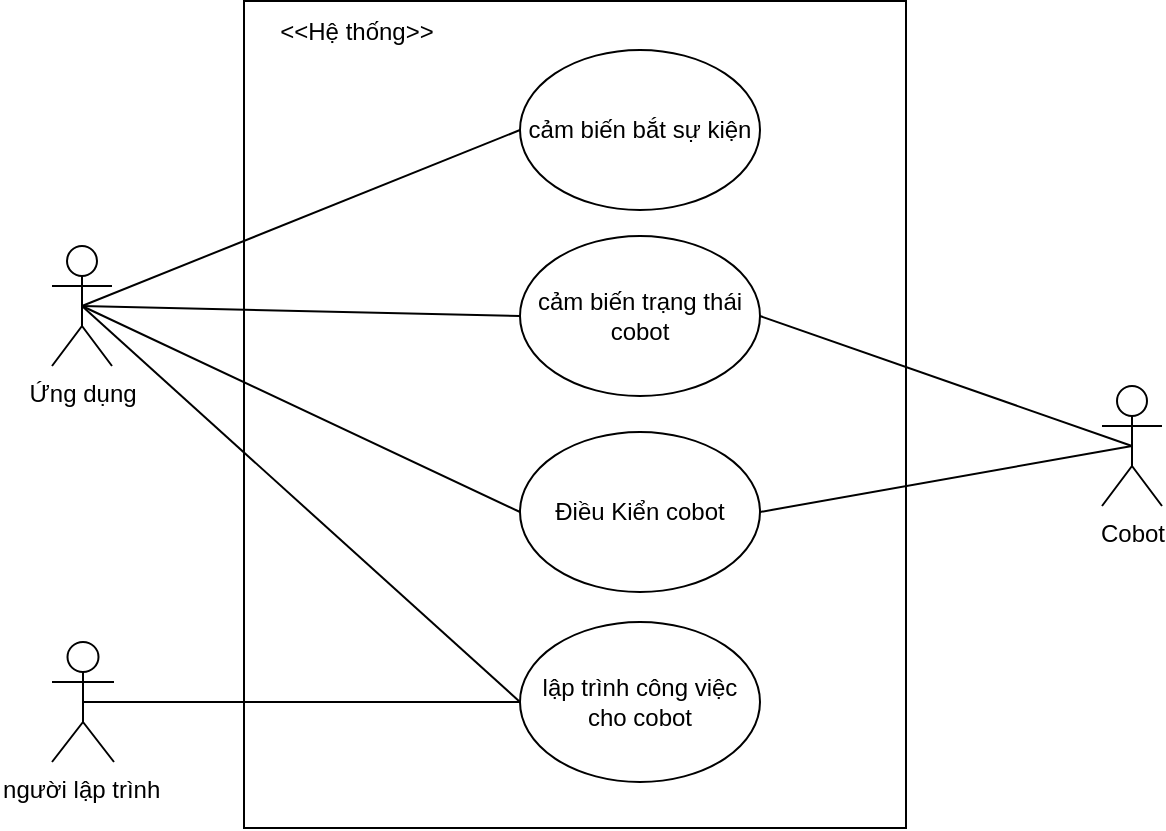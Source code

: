 <mxfile version="24.6.3" type="github" pages="8">
  <diagram name="Page-1" id="2YBvvXClWsGukQMizWep">
    <mxGraphModel dx="1605" dy="755" grid="0" gridSize="10" guides="1" tooltips="1" connect="1" arrows="1" fold="1" page="1" pageScale="1" pageWidth="850" pageHeight="1100" math="0" shadow="0">
      <root>
        <mxCell id="0" />
        <mxCell id="1" parent="0" />
        <mxCell id="hXjybL0jUk6PWmnpM2qI-4" value="người lập trình&amp;nbsp;" style="shape=umlActor;verticalLabelPosition=bottom;verticalAlign=top;html=1;outlineConnect=0;" parent="1" vertex="1">
          <mxGeometry x="69" y="545" width="31" height="60" as="geometry" />
        </mxCell>
        <mxCell id="hXjybL0jUk6PWmnpM2qI-5" value="" style="rounded=0;whiteSpace=wrap;html=1;align=center;" parent="1" vertex="1">
          <mxGeometry x="165" y="224.5" width="331" height="413.5" as="geometry" />
        </mxCell>
        <mxCell id="pYMw6zasPmkHcfH62pKC-2" value="lập trình công việc cho cobot" style="ellipse;whiteSpace=wrap;html=1;" parent="1" vertex="1">
          <mxGeometry x="303" y="535" width="120" height="80" as="geometry" />
        </mxCell>
        <mxCell id="pYMw6zasPmkHcfH62pKC-11" value="" style="endArrow=none;html=1;rounded=0;exitX=0.5;exitY=0.5;exitDx=0;exitDy=0;exitPerimeter=0;entryX=0;entryY=0.5;entryDx=0;entryDy=0;" parent="1" source="hXjybL0jUk6PWmnpM2qI-4" target="pYMw6zasPmkHcfH62pKC-2" edge="1">
          <mxGeometry width="50" height="50" relative="1" as="geometry">
            <mxPoint x="420" y="471" as="sourcePoint" />
            <mxPoint x="470" y="421" as="targetPoint" />
          </mxGeometry>
        </mxCell>
        <mxCell id="27u2sb1nqppd5aEIrnes-1" value="&amp;lt;&amp;lt;Hệ thống&amp;gt;&amp;gt;" style="text;html=1;align=center;verticalAlign=middle;whiteSpace=wrap;rounded=0;" parent="1" vertex="1">
          <mxGeometry x="165" y="224.5" width="113" height="30" as="geometry" />
        </mxCell>
        <mxCell id="bllP9L-dWUPKZRIxIBS0-1" value="Ứng dụng" style="shape=umlActor;verticalLabelPosition=bottom;verticalAlign=top;html=1;outlineConnect=0;" parent="1" vertex="1">
          <mxGeometry x="69" y="347" width="30" height="60" as="geometry" />
        </mxCell>
        <mxCell id="bllP9L-dWUPKZRIxIBS0-2" value="Điều Kiển cobot" style="ellipse;whiteSpace=wrap;html=1;" parent="1" vertex="1">
          <mxGeometry x="303" y="440" width="120" height="80" as="geometry" />
        </mxCell>
        <mxCell id="bllP9L-dWUPKZRIxIBS0-3" value="Cobot" style="shape=umlActor;verticalLabelPosition=bottom;verticalAlign=top;html=1;outlineConnect=0;" parent="1" vertex="1">
          <mxGeometry x="594" y="417" width="30" height="60" as="geometry" />
        </mxCell>
        <mxCell id="bllP9L-dWUPKZRIxIBS0-4" value="cảm biến bắt sự kiện" style="ellipse;whiteSpace=wrap;html=1;" parent="1" vertex="1">
          <mxGeometry x="303" y="249" width="120" height="80" as="geometry" />
        </mxCell>
        <mxCell id="bllP9L-dWUPKZRIxIBS0-5" value="" style="endArrow=none;html=1;rounded=0;exitX=0.5;exitY=0.5;exitDx=0;exitDy=0;exitPerimeter=0;entryX=0;entryY=0.5;entryDx=0;entryDy=0;" parent="1" source="bllP9L-dWUPKZRIxIBS0-1" target="bllP9L-dWUPKZRIxIBS0-4" edge="1">
          <mxGeometry width="50" height="50" relative="1" as="geometry">
            <mxPoint x="399" y="431" as="sourcePoint" />
            <mxPoint x="449" y="381" as="targetPoint" />
          </mxGeometry>
        </mxCell>
        <mxCell id="bllP9L-dWUPKZRIxIBS0-6" value="" style="endArrow=none;html=1;rounded=0;entryX=0;entryY=0.5;entryDx=0;entryDy=0;exitX=0.5;exitY=0.5;exitDx=0;exitDy=0;exitPerimeter=0;" parent="1" source="bllP9L-dWUPKZRIxIBS0-1" target="pYMw6zasPmkHcfH62pKC-2" edge="1">
          <mxGeometry width="50" height="50" relative="1" as="geometry">
            <mxPoint x="399" y="431" as="sourcePoint" />
            <mxPoint x="449" y="381" as="targetPoint" />
          </mxGeometry>
        </mxCell>
        <mxCell id="bllP9L-dWUPKZRIxIBS0-7" value="" style="endArrow=none;html=1;rounded=0;entryX=0.5;entryY=0.5;entryDx=0;entryDy=0;entryPerimeter=0;exitX=1;exitY=0.5;exitDx=0;exitDy=0;" parent="1" source="bllP9L-dWUPKZRIxIBS0-2" target="bllP9L-dWUPKZRIxIBS0-3" edge="1">
          <mxGeometry width="50" height="50" relative="1" as="geometry">
            <mxPoint x="399" y="431" as="sourcePoint" />
            <mxPoint x="449" y="381" as="targetPoint" />
          </mxGeometry>
        </mxCell>
        <mxCell id="bllP9L-dWUPKZRIxIBS0-8" value="" style="endArrow=none;html=1;rounded=0;exitX=0.5;exitY=0.5;exitDx=0;exitDy=0;exitPerimeter=0;entryX=0;entryY=0.5;entryDx=0;entryDy=0;" parent="1" source="bllP9L-dWUPKZRIxIBS0-1" target="bllP9L-dWUPKZRIxIBS0-2" edge="1">
          <mxGeometry width="50" height="50" relative="1" as="geometry">
            <mxPoint x="399" y="431" as="sourcePoint" />
            <mxPoint x="449" y="381" as="targetPoint" />
          </mxGeometry>
        </mxCell>
        <mxCell id="V-bYxqDFa8KamWmoj7Cc-1" value="cảm biến trạng thái cobot" style="ellipse;whiteSpace=wrap;html=1;" vertex="1" parent="1">
          <mxGeometry x="303" y="342" width="120" height="80" as="geometry" />
        </mxCell>
        <mxCell id="V-bYxqDFa8KamWmoj7Cc-2" value="" style="endArrow=none;html=1;rounded=0;exitX=0.5;exitY=0.5;exitDx=0;exitDy=0;exitPerimeter=0;entryX=0;entryY=0.5;entryDx=0;entryDy=0;" edge="1" parent="1" source="bllP9L-dWUPKZRIxIBS0-1" target="V-bYxqDFa8KamWmoj7Cc-1">
          <mxGeometry width="50" height="50" relative="1" as="geometry">
            <mxPoint x="399" y="581" as="sourcePoint" />
            <mxPoint x="449" y="531" as="targetPoint" />
          </mxGeometry>
        </mxCell>
        <mxCell id="V-bYxqDFa8KamWmoj7Cc-3" value="" style="endArrow=none;html=1;rounded=0;entryX=1;entryY=0.5;entryDx=0;entryDy=0;exitX=0.5;exitY=0.5;exitDx=0;exitDy=0;exitPerimeter=0;" edge="1" parent="1" source="bllP9L-dWUPKZRIxIBS0-3" target="V-bYxqDFa8KamWmoj7Cc-1">
          <mxGeometry width="50" height="50" relative="1" as="geometry">
            <mxPoint x="399" y="581" as="sourcePoint" />
            <mxPoint x="449" y="531" as="targetPoint" />
          </mxGeometry>
        </mxCell>
      </root>
    </mxGraphModel>
  </diagram>
  <diagram id="SyeN9x70TTMNf2j8QBxe" name="Trang-2">
    <mxGraphModel grid="0" page="1" gridSize="10" guides="1" tooltips="1" connect="1" arrows="1" fold="1" pageScale="1" pageWidth="827" pageHeight="1169" math="0" shadow="0">
      <root>
        <mxCell id="0" />
        <mxCell id="1" parent="0" />
        <mxCell id="Lsvn1gXwGa5AXuedf-6m-18" style="edgeStyle=orthogonalEdgeStyle;rounded=0;orthogonalLoop=1;jettySize=auto;html=1;exitX=0.5;exitY=0.5;exitDx=0;exitDy=0;exitPerimeter=0;entryX=0;entryY=0.5;entryDx=0;entryDy=0;fontFamily=Helvetica;fontSize=12;fontColor=default;" parent="1" source="Lsvn1gXwGa5AXuedf-6m-1" target="Lsvn1gXwGa5AXuedf-6m-15" edge="1">
          <mxGeometry relative="1" as="geometry" />
        </mxCell>
        <mxCell id="Lsvn1gXwGa5AXuedf-6m-1" value="I/O device 1" style="shape=umlActor;verticalLabelPosition=bottom;verticalAlign=top;html=1;outlineConnect=0;" parent="1" vertex="1">
          <mxGeometry x="200" y="60" width="30" height="60" as="geometry" />
        </mxCell>
        <mxCell id="Lsvn1gXwGa5AXuedf-6m-20" style="edgeStyle=orthogonalEdgeStyle;rounded=0;orthogonalLoop=1;jettySize=auto;html=1;exitX=0.5;exitY=0.5;exitDx=0;exitDy=0;exitPerimeter=0;entryX=1;entryY=0.5;entryDx=0;entryDy=0;fontFamily=Helvetica;fontSize=12;fontColor=default;" parent="1" source="Lsvn1gXwGa5AXuedf-6m-2" target="Lsvn1gXwGa5AXuedf-6m-15" edge="1">
          <mxGeometry relative="1" as="geometry" />
        </mxCell>
        <mxCell id="Lsvn1gXwGa5AXuedf-6m-2" value="I/O device 3" style="shape=umlActor;verticalLabelPosition=bottom;verticalAlign=top;html=1;outlineConnect=0;" parent="1" vertex="1">
          <mxGeometry x="600" y="60" width="30" height="60" as="geometry" />
        </mxCell>
        <mxCell id="Lsvn1gXwGa5AXuedf-6m-19" style="edgeStyle=orthogonalEdgeStyle;rounded=0;orthogonalLoop=1;jettySize=auto;html=1;exitX=0.5;exitY=0.5;exitDx=0;exitDy=0;exitPerimeter=0;entryX=0.5;entryY=0;entryDx=0;entryDy=0;fontFamily=Helvetica;fontSize=12;fontColor=default;" parent="1" source="Lsvn1gXwGa5AXuedf-6m-3" target="Lsvn1gXwGa5AXuedf-6m-15" edge="1">
          <mxGeometry relative="1" as="geometry" />
        </mxCell>
        <mxCell id="Lsvn1gXwGa5AXuedf-6m-3" value="I/O device 2" style="shape=umlActor;verticalLabelPosition=bottom;verticalAlign=top;html=1;outlineConnect=0;" parent="1" vertex="1">
          <mxGeometry x="398.5" y="60" width="30" height="60" as="geometry" />
        </mxCell>
        <mxCell id="Lsvn1gXwGa5AXuedf-6m-25" style="edgeStyle=orthogonalEdgeStyle;rounded=0;orthogonalLoop=1;jettySize=auto;html=1;exitX=0.5;exitY=1;exitDx=0;exitDy=0;entryX=0.5;entryY=0;entryDx=0;entryDy=0;fontFamily=Helvetica;fontSize=12;fontColor=default;" parent="1" source="Lsvn1gXwGa5AXuedf-6m-5" target="Lsvn1gXwGa5AXuedf-6m-17" edge="1">
          <mxGeometry relative="1" as="geometry" />
        </mxCell>
        <mxCell id="Lsvn1gXwGa5AXuedf-6m-5" value="Hệ thống giao tiếp giữa cobot với ngưới người dùng" style="rounded=0;whiteSpace=wrap;html=1;" parent="1" vertex="1">
          <mxGeometry x="354" y="273" width="120" height="60" as="geometry" />
        </mxCell>
        <mxCell id="Lsvn1gXwGa5AXuedf-6m-9" value="cobot A" style="shape=umlActor;verticalLabelPosition=bottom;verticalAlign=top;html=1;outlineConnect=0;strokeColor=default;align=center;fontFamily=Helvetica;fontSize=12;fontColor=default;fillColor=default;" parent="1" vertex="1">
          <mxGeometry x="200" y="463" width="30" height="60" as="geometry" />
        </mxCell>
        <mxCell id="Lsvn1gXwGa5AXuedf-6m-11" value="cobot C" style="shape=umlActor;verticalLabelPosition=bottom;verticalAlign=top;html=1;outlineConnect=0;strokeColor=default;align=center;fontFamily=Helvetica;fontSize=12;fontColor=default;fillColor=default;" parent="1" vertex="1">
          <mxGeometry x="600" y="463" width="30" height="60" as="geometry" />
        </mxCell>
        <mxCell id="Lsvn1gXwGa5AXuedf-6m-12" value="cobot B" style="shape=umlActor;verticalLabelPosition=bottom;verticalAlign=top;html=1;outlineConnect=0;strokeColor=default;align=center;fontFamily=Helvetica;fontSize=12;fontColor=default;fillColor=default;" parent="1" vertex="1">
          <mxGeometry x="399" y="463" width="30" height="60" as="geometry" />
        </mxCell>
        <mxCell id="Lsvn1gXwGa5AXuedf-6m-14" value="user 1" style="shape=umlActor;verticalLabelPosition=bottom;verticalAlign=top;html=1;outlineConnect=0;strokeColor=default;align=center;fontFamily=Helvetica;fontSize=12;fontColor=default;fillColor=default;" parent="1" vertex="1">
          <mxGeometry x="150" y="273" width="30" height="60" as="geometry" />
        </mxCell>
        <mxCell id="Lsvn1gXwGa5AXuedf-6m-24" style="edgeStyle=orthogonalEdgeStyle;rounded=0;orthogonalLoop=1;jettySize=auto;html=1;exitX=0.5;exitY=1;exitDx=0;exitDy=0;entryX=0.5;entryY=0;entryDx=0;entryDy=0;fontFamily=Helvetica;fontSize=12;fontColor=default;" parent="1" source="Lsvn1gXwGa5AXuedf-6m-15" target="Lsvn1gXwGa5AXuedf-6m-5" edge="1">
          <mxGeometry relative="1" as="geometry" />
        </mxCell>
        <mxCell id="Lsvn1gXwGa5AXuedf-6m-15" value="hệ thống thu thập thông tin từ thiết bị ngoại vi" style="rounded=0;whiteSpace=wrap;html=1;strokeColor=default;align=center;verticalAlign=top;fontFamily=Helvetica;fontSize=12;fontColor=default;fillColor=default;" parent="1" vertex="1">
          <mxGeometry x="354" y="180" width="120" height="60" as="geometry" />
        </mxCell>
        <mxCell id="Lsvn1gXwGa5AXuedf-6m-30" style="edgeStyle=orthogonalEdgeStyle;rounded=0;orthogonalLoop=1;jettySize=auto;html=1;exitX=0.5;exitY=0.5;exitDx=0;exitDy=0;entryX=0;entryY=0.5;entryDx=0;entryDy=0;fontFamily=Helvetica;fontSize=12;fontColor=default;exitPerimeter=0;" parent="1" source="Lsvn1gXwGa5AXuedf-6m-14" target="Lsvn1gXwGa5AXuedf-6m-5" edge="1">
          <mxGeometry relative="1" as="geometry">
            <mxPoint x="275" y="303" as="sourcePoint" />
          </mxGeometry>
        </mxCell>
        <mxCell id="Lsvn1gXwGa5AXuedf-6m-26" style="edgeStyle=orthogonalEdgeStyle;rounded=0;orthogonalLoop=1;jettySize=auto;html=1;exitX=0.5;exitY=1;exitDx=0;exitDy=0;fontFamily=Helvetica;fontSize=12;fontColor=default;" parent="1" source="Lsvn1gXwGa5AXuedf-6m-17" target="Lsvn1gXwGa5AXuedf-6m-12" edge="1">
          <mxGeometry relative="1" as="geometry" />
        </mxCell>
        <mxCell id="Lsvn1gXwGa5AXuedf-6m-17" value="hệ thống điều khiển" style="rounded=0;whiteSpace=wrap;html=1;strokeColor=default;align=center;verticalAlign=top;fontFamily=Helvetica;fontSize=12;fontColor=default;fillColor=default;" parent="1" vertex="1">
          <mxGeometry x="354" y="365" width="120" height="30" as="geometry" />
        </mxCell>
        <mxCell id="Lsvn1gXwGa5AXuedf-6m-27" style="edgeStyle=orthogonalEdgeStyle;rounded=0;orthogonalLoop=1;jettySize=auto;html=1;exitX=1;exitY=0.5;exitDx=0;exitDy=0;entryX=0.5;entryY=0;entryDx=0;entryDy=0;entryPerimeter=0;fontFamily=Helvetica;fontSize=12;fontColor=default;" parent="1" source="Lsvn1gXwGa5AXuedf-6m-17" target="Lsvn1gXwGa5AXuedf-6m-11" edge="1">
          <mxGeometry relative="1" as="geometry" />
        </mxCell>
        <mxCell id="Lsvn1gXwGa5AXuedf-6m-28" style="edgeStyle=orthogonalEdgeStyle;rounded=0;orthogonalLoop=1;jettySize=auto;html=1;exitX=0;exitY=0.5;exitDx=0;exitDy=0;entryX=0.5;entryY=0;entryDx=0;entryDy=0;entryPerimeter=0;fontFamily=Helvetica;fontSize=12;fontColor=default;" parent="1" source="Lsvn1gXwGa5AXuedf-6m-17" target="Lsvn1gXwGa5AXuedf-6m-9" edge="1">
          <mxGeometry relative="1" as="geometry" />
        </mxCell>
        <mxCell id="Lsvn1gXwGa5AXuedf-6m-36" style="edgeStyle=orthogonalEdgeStyle;rounded=0;orthogonalLoop=1;jettySize=auto;html=1;exitX=1;exitY=0.5;exitDx=0;exitDy=0;fontFamily=Helvetica;fontSize=12;fontColor=default;entryX=0.5;entryY=0.5;entryDx=0;entryDy=0;entryPerimeter=0;" parent="1" source="Lsvn1gXwGa5AXuedf-6m-5" target="Lsvn1gXwGa5AXuedf-6m-34" edge="1">
          <mxGeometry relative="1" as="geometry">
            <mxPoint x="560" y="250" as="targetPoint" />
          </mxGeometry>
        </mxCell>
        <mxCell id="Lsvn1gXwGa5AXuedf-6m-34" value="super visor" style="shape=umlActor;verticalLabelPosition=bottom;verticalAlign=top;html=1;outlineConnect=0;strokeColor=default;align=center;fontFamily=Helvetica;fontSize=12;fontColor=default;fillColor=default;" parent="1" vertex="1">
          <mxGeometry x="690" y="273" width="30" height="60" as="geometry" />
        </mxCell>
        <mxCell id="KjtaIP1-FldGR7OD5_f2-1" value="lập trình cho cobot để thực hiện công việc" style="text;html=1;align=center;verticalAlign=middle;whiteSpace=wrap;rounded=0;" parent="1" vertex="1">
          <mxGeometry x="200" y="260" width="120" height="40" as="geometry" />
        </mxCell>
        <mxCell id="KjtaIP1-FldGR7OD5_f2-2" value="quan sát quá trình làm việc qua mô phỏng đồ họa máy tính" style="text;html=1;align=center;verticalAlign=middle;whiteSpace=wrap;rounded=0;" parent="1" vertex="1">
          <mxGeometry x="530" y="252.5" width="130" height="47.5" as="geometry" />
        </mxCell>
      </root>
    </mxGraphModel>
  </diagram>
  <diagram id="d6_xuZEXdSFlEhVOOhIp" name="Trang-3">
    <mxGraphModel dx="1092" dy="909" grid="0" gridSize="10" guides="1" tooltips="1" connect="1" arrows="1" fold="1" page="1" pageScale="1" pageWidth="827" pageHeight="1169" math="0" shadow="0">
      <root>
        <mxCell id="0" />
        <mxCell id="1" parent="0" />
        <mxCell id="jM--pEcSTE9YYBWYTcFJ-15" value="" style="dashed=1;rounded=0;whiteSpace=wrap;html=1;strokeColor=default;align=center;verticalAlign=top;fontFamily=Helvetica;fontSize=12;fontColor=default;fillColor=default;" parent="1" vertex="1">
          <mxGeometry x="243" y="92.5" width="337" height="447.5" as="geometry" />
        </mxCell>
        <mxCell id="X5rS_qIl-BVZxbtwSIIR-1" value="Khối&amp;nbsp;&lt;div&gt;phát hiện vật thể&lt;/div&gt;" style="rounded=1;whiteSpace=wrap;html=1;strokeColor=default;align=center;verticalAlign=top;fontFamily=Helvetica;fontSize=12;fontColor=default;fillColor=default;" parent="1" vertex="1">
          <mxGeometry x="21" y="180" width="120" height="60" as="geometry" />
        </mxCell>
        <mxCell id="jM--pEcSTE9YYBWYTcFJ-11" style="edgeStyle=orthogonalEdgeStyle;rounded=0;orthogonalLoop=1;jettySize=auto;html=1;entryX=0;entryY=0.25;entryDx=0;entryDy=0;fontFamily=Helvetica;fontSize=12;fontColor=default;" parent="1" target="jM--pEcSTE9YYBWYTcFJ-1" edge="1">
          <mxGeometry relative="1" as="geometry">
            <mxPoint x="570" y="187.5" as="sourcePoint" />
          </mxGeometry>
        </mxCell>
        <mxCell id="X5rS_qIl-BVZxbtwSIIR-2" value="Khối&lt;div&gt;&amp;nbsp;giao diện người dùng&lt;/div&gt;&lt;div&gt;(chọn vật thể, chọn hành động,...)&lt;/div&gt;" style="rounded=1;whiteSpace=wrap;html=1;strokeColor=default;align=center;verticalAlign=top;fontFamily=Helvetica;fontSize=12;fontColor=default;fillColor=default;" parent="1" vertex="1">
          <mxGeometry x="430" y="430" width="140" height="70" as="geometry" />
        </mxCell>
        <mxCell id="jM--pEcSTE9YYBWYTcFJ-14" style="edgeStyle=orthogonalEdgeStyle;rounded=0;orthogonalLoop=1;jettySize=auto;html=1;exitX=0;exitY=0.75;exitDx=0;exitDy=0;fontFamily=Helvetica;fontSize=12;fontColor=default;" parent="1" source="jM--pEcSTE9YYBWYTcFJ-1" edge="1">
          <mxGeometry relative="1" as="geometry">
            <mxPoint x="570" y="217.5" as="targetPoint" />
          </mxGeometry>
        </mxCell>
        <mxCell id="jM--pEcSTE9YYBWYTcFJ-1" value="Khối&lt;div&gt;framework&lt;/div&gt;" style="rounded=1;whiteSpace=wrap;html=1;strokeColor=default;align=center;verticalAlign=top;fontFamily=Helvetica;fontSize=12;fontColor=default;fillColor=default;" parent="1" vertex="1">
          <mxGeometry x="700" y="172.5" width="120" height="60" as="geometry" />
        </mxCell>
        <mxCell id="jM--pEcSTE9YYBWYTcFJ-4" value="database" style="shape=cylinder3;whiteSpace=wrap;html=1;boundedLbl=1;backgroundOutline=1;size=15;strokeColor=default;align=center;verticalAlign=top;fontFamily=Helvetica;fontSize=12;fontColor=default;fillColor=default;" parent="1" vertex="1">
          <mxGeometry x="280" y="410" width="70" height="90" as="geometry" />
        </mxCell>
        <mxCell id="jM--pEcSTE9YYBWYTcFJ-6" value="" style="endArrow=classic;html=1;rounded=0;fontFamily=Helvetica;fontSize=12;fontColor=default;exitX=1;exitY=0.5;exitDx=0;exitDy=0;entryX=0;entryY=0.5;entryDx=0;entryDy=0;" parent="1" source="X5rS_qIl-BVZxbtwSIIR-1" target="iYylK1XlQKqTyYbcOugN-1" edge="1">
          <mxGeometry width="50" height="50" relative="1" as="geometry">
            <mxPoint x="390" y="260" as="sourcePoint" />
            <mxPoint x="240" y="215" as="targetPoint" />
          </mxGeometry>
        </mxCell>
        <mxCell id="jM--pEcSTE9YYBWYTcFJ-18" value="kiểm tra&amp;nbsp;&lt;div&gt;thông tin vật thể&amp;nbsp;&lt;/div&gt;" style="text;html=1;align=center;verticalAlign=middle;whiteSpace=wrap;rounded=0;fontFamily=Helvetica;fontSize=12;fontColor=default;" parent="1" vertex="1">
          <mxGeometry x="340" y="310" width="46" height="80" as="geometry" />
        </mxCell>
        <mxCell id="jM--pEcSTE9YYBWYTcFJ-19" value="&lt;span style=&quot;text-wrap: nowrap;&quot;&gt;thông tin&lt;/span&gt;&lt;div style=&quot;text-wrap: nowrap;&quot;&gt;&amp;nbsp;của vật thể&lt;/div&gt;" style="text;html=1;align=center;verticalAlign=middle;whiteSpace=wrap;rounded=0;fontFamily=Helvetica;fontSize=12;fontColor=default;" parent="1" vertex="1">
          <mxGeometry x="172" y="180" width="60" height="30" as="geometry" />
        </mxCell>
        <mxCell id="jM--pEcSTE9YYBWYTcFJ-21" value="cập nhật&amp;nbsp;&lt;div&gt;thông tin&amp;nbsp; vật thể&lt;/div&gt;" style="text;html=1;align=center;verticalAlign=middle;whiteSpace=wrap;rounded=0;fontFamily=Helvetica;fontSize=12;fontColor=default;" parent="1" vertex="1">
          <mxGeometry x="250" y="310" width="36" height="80" as="geometry" />
        </mxCell>
        <mxCell id="jM--pEcSTE9YYBWYTcFJ-23" value="gọi api lập trình công việc cho cobot" style="text;html=1;align=center;verticalAlign=middle;whiteSpace=wrap;rounded=0;fontFamily=Helvetica;fontSize=12;fontColor=default;" parent="1" vertex="1">
          <mxGeometry x="583" y="147.5" width="90" height="40" as="geometry" />
        </mxCell>
        <mxCell id="jM--pEcSTE9YYBWYTcFJ-24" value="thực hiện vả trả về trạng thái qua api" style="text;html=1;align=center;verticalAlign=middle;whiteSpace=wrap;rounded=0;fontFamily=Helvetica;fontSize=12;fontColor=default;" parent="1" vertex="1">
          <mxGeometry x="578" y="222.5" width="100" height="50" as="geometry" />
        </mxCell>
        <mxCell id="iYylK1XlQKqTyYbcOugN-1" value="&lt;font style=&quot;font-size: 24px;&quot;&gt;Web server&lt;/font&gt;" style="rounded=1;whiteSpace=wrap;html=1;" parent="1" vertex="1">
          <mxGeometry x="276" y="130" width="294" height="160" as="geometry" />
        </mxCell>
        <mxCell id="iYylK1XlQKqTyYbcOugN-3" style="edgeStyle=orthogonalEdgeStyle;rounded=0;orthogonalLoop=1;jettySize=auto;html=1;exitX=0.75;exitY=0;exitDx=0;exitDy=0;entryX=0.881;entryY=1.007;entryDx=0;entryDy=0;entryPerimeter=0;" parent="1" source="X5rS_qIl-BVZxbtwSIIR-2" target="iYylK1XlQKqTyYbcOugN-1" edge="1">
          <mxGeometry relative="1" as="geometry" />
        </mxCell>
        <mxCell id="iYylK1XlQKqTyYbcOugN-4" style="edgeStyle=orthogonalEdgeStyle;rounded=0;orthogonalLoop=1;jettySize=auto;html=1;exitX=0.75;exitY=1;exitDx=0;exitDy=0;entryX=0.469;entryY=0.007;entryDx=0;entryDy=0;entryPerimeter=0;" parent="1" edge="1">
          <mxGeometry relative="1" as="geometry">
            <mxPoint x="460.84" y="290" as="sourcePoint" />
            <mxPoint x="460.0" y="430.49" as="targetPoint" />
          </mxGeometry>
        </mxCell>
        <mxCell id="iYylK1XlQKqTyYbcOugN-5" style="edgeStyle=orthogonalEdgeStyle;rounded=0;orthogonalLoop=1;jettySize=auto;html=1;exitX=0.145;exitY=0;exitDx=0;exitDy=4.35;exitPerimeter=0;entryX=0.048;entryY=0.999;entryDx=0;entryDy=0;entryPerimeter=0;" parent="1" source="jM--pEcSTE9YYBWYTcFJ-4" target="iYylK1XlQKqTyYbcOugN-1" edge="1">
          <mxGeometry relative="1" as="geometry" />
        </mxCell>
        <mxCell id="iYylK1XlQKqTyYbcOugN-7" value="lập trình công việc cho cobot" style="text;html=1;align=center;verticalAlign=middle;whiteSpace=wrap;rounded=0;" parent="1" vertex="1">
          <mxGeometry x="533" y="320.63" width="37" height="99.37" as="geometry" />
        </mxCell>
        <mxCell id="iYylK1XlQKqTyYbcOugN-9" value="" style="endArrow=classic;startArrow=classic;html=1;rounded=0;exitX=0.855;exitY=0;exitDx=0;exitDy=4.35;exitPerimeter=0;entryX=0.219;entryY=0.99;entryDx=0;entryDy=0;entryPerimeter=0;" parent="1" source="jM--pEcSTE9YYBWYTcFJ-4" target="iYylK1XlQKqTyYbcOugN-1" edge="1">
          <mxGeometry width="50" height="50" relative="1" as="geometry">
            <mxPoint x="390" y="310" as="sourcePoint" />
            <mxPoint x="440" y="260" as="targetPoint" />
          </mxGeometry>
        </mxCell>
        <mxCell id="iYylK1XlQKqTyYbcOugN-10" value="mô phỏng công việc" style="text;html=1;align=center;verticalAlign=middle;whiteSpace=wrap;rounded=0;" parent="1" vertex="1">
          <mxGeometry x="420" y="310" width="40" height="90" as="geometry" />
        </mxCell>
      </root>
    </mxGraphModel>
  </diagram>
  <diagram id="3jxI09Q2i96Octegjwy9" name="Trang-4">
    <mxGraphModel grid="1" page="1" gridSize="10" guides="1" tooltips="1" connect="1" arrows="1" fold="1" pageScale="1" pageWidth="827" pageHeight="1169" math="0" shadow="0">
      <root>
        <mxCell id="0" />
        <mxCell id="1" parent="0" />
        <mxCell id="CYQ4D0i1CC1c5s6kKIph-1" value="back end server" style="shape=umlLifeline;perimeter=lifelinePerimeter;whiteSpace=wrap;html=1;container=1;dropTarget=0;collapsible=0;recursiveResize=0;outlineConnect=0;portConstraint=eastwest;newEdgeStyle={&quot;curved&quot;:0,&quot;rounded&quot;:0};" vertex="1" parent="1">
          <mxGeometry x="460" y="50" width="100" height="547" as="geometry" />
        </mxCell>
        <mxCell id="CYQ4D0i1CC1c5s6kKIph-2" value="" style="html=1;points=[[0,0,0,0,5],[0,1,0,0,-5],[1,0,0,0,5],[1,1,0,0,-5]];perimeter=orthogonalPerimeter;outlineConnect=0;targetShapes=umlLifeline;portConstraint=eastwest;newEdgeStyle={&quot;curved&quot;:0,&quot;rounded&quot;:0};" vertex="1" parent="CYQ4D0i1CC1c5s6kKIph-1">
          <mxGeometry x="45" y="106" width="10" height="431" as="geometry" />
        </mxCell>
        <mxCell id="CYQ4D0i1CC1c5s6kKIph-3" value="" style="html=1;points=[[0,0,0,0,5],[0,1,0,0,-5],[1,0,0,0,5],[1,1,0,0,-5]];perimeter=orthogonalPerimeter;outlineConnect=0;targetShapes=umlLifeline;portConstraint=eastwest;newEdgeStyle={&quot;curved&quot;:0,&quot;rounded&quot;:0};" vertex="1" parent="CYQ4D0i1CC1c5s6kKIph-1">
          <mxGeometry x="50" y="189" width="10" height="40" as="geometry" />
        </mxCell>
        <mxCell id="CYQ4D0i1CC1c5s6kKIph-4" value="" style="html=1;verticalAlign=bottom;endArrow=block;curved=0;rounded=0;entryX=1;entryY=0;entryDx=0;entryDy=5;entryPerimeter=0;" edge="1" parent="CYQ4D0i1CC1c5s6kKIph-1" source="CYQ4D0i1CC1c5s6kKIph-2" target="CYQ4D0i1CC1c5s6kKIph-3">
          <mxGeometry width="80" relative="1" as="geometry">
            <mxPoint x="60" y="139" as="sourcePoint" />
            <mxPoint x="110" y="199" as="targetPoint" />
            <Array as="points">
              <mxPoint x="110" y="129" />
              <mxPoint x="110" y="194" />
            </Array>
          </mxGeometry>
        </mxCell>
        <mxCell id="CYQ4D0i1CC1c5s6kKIph-5" value="" style="shape=umlLifeline;perimeter=lifelinePerimeter;whiteSpace=wrap;html=1;container=1;dropTarget=0;collapsible=0;recursiveResize=0;outlineConnect=0;portConstraint=eastwest;newEdgeStyle={&quot;curved&quot;:0,&quot;rounded&quot;:0};participant=umlActor;" vertex="1" parent="1">
          <mxGeometry x="252" y="52" width="20" height="547" as="geometry" />
        </mxCell>
        <mxCell id="CYQ4D0i1CC1c5s6kKIph-6" value="" style="html=1;points=[[0,0,0,0,5],[0,1,0,0,-5],[1,0,0,0,5],[1,1,0,0,-5]];perimeter=orthogonalPerimeter;outlineConnect=0;targetShapes=umlLifeline;portConstraint=eastwest;newEdgeStyle={&quot;curved&quot;:0,&quot;rounded&quot;:0};" vertex="1" parent="CYQ4D0i1CC1c5s6kKIph-5">
          <mxGeometry x="5" y="104" width="10" height="431" as="geometry" />
        </mxCell>
        <mxCell id="CYQ4D0i1CC1c5s6kKIph-7" value="I/O device" style="text;html=1;align=center;verticalAlign=middle;whiteSpace=wrap;rounded=0;" vertex="1" parent="1">
          <mxGeometry x="232" y="27" width="60" height="30" as="geometry" />
        </mxCell>
        <mxCell id="CYQ4D0i1CC1c5s6kKIph-8" value="cơ sở dữ liệu" style="shape=umlLifeline;perimeter=lifelinePerimeter;whiteSpace=wrap;html=1;container=1;dropTarget=0;collapsible=0;recursiveResize=0;outlineConnect=0;portConstraint=eastwest;newEdgeStyle={&quot;curved&quot;:0,&quot;rounded&quot;:0};" vertex="1" parent="1">
          <mxGeometry x="604" y="50" width="100" height="466" as="geometry" />
        </mxCell>
        <mxCell id="CYQ4D0i1CC1c5s6kKIph-9" value="" style="html=1;points=[[0,0,0,0,5],[0,1,0,0,-5],[1,0,0,0,5],[1,1,0,0,-5]];perimeter=orthogonalPerimeter;outlineConnect=0;targetShapes=umlLifeline;portConstraint=eastwest;newEdgeStyle={&quot;curved&quot;:0,&quot;rounded&quot;:0};" vertex="1" parent="CYQ4D0i1CC1c5s6kKIph-8">
          <mxGeometry x="45" y="376" width="10" height="80" as="geometry" />
        </mxCell>
        <mxCell id="CYQ4D0i1CC1c5s6kKIph-10" value="thông báo phát&lt;div&gt;&amp;nbsp;hiện vật thể&lt;/div&gt;" style="html=1;verticalAlign=bottom;endArrow=open;dashed=1;endSize=8;curved=0;rounded=0;" edge="1" parent="1" target="CYQ4D0i1CC1c5s6kKIph-19">
          <mxGeometry relative="1" as="geometry">
            <mxPoint x="505" y="557" as="sourcePoint" />
            <mxPoint x="355" y="557" as="targetPoint" />
          </mxGeometry>
        </mxCell>
        <mxCell id="CYQ4D0i1CC1c5s6kKIph-11" value="lưu vào cơ sở dữ liệu" style="html=1;verticalAlign=bottom;endArrow=block;curved=0;rounded=0;" edge="1" parent="1" target="CYQ4D0i1CC1c5s6kKIph-9">
          <mxGeometry width="80" relative="1" as="geometry">
            <mxPoint x="515" y="436" as="sourcePoint" />
            <mxPoint x="685" y="436" as="targetPoint" />
          </mxGeometry>
        </mxCell>
        <mxCell id="CYQ4D0i1CC1c5s6kKIph-12" value="lưu thành công" style="html=1;verticalAlign=bottom;endArrow=open;dashed=1;endSize=8;curved=0;rounded=0;" edge="1" parent="1" source="CYQ4D0i1CC1c5s6kKIph-9">
          <mxGeometry relative="1" as="geometry">
            <mxPoint x="685" y="491" as="sourcePoint" />
            <mxPoint x="515" y="491" as="targetPoint" />
          </mxGeometry>
        </mxCell>
        <mxCell id="CYQ4D0i1CC1c5s6kKIph-13" value="trình duyệt" style="shape=umlLifeline;perimeter=lifelinePerimeter;whiteSpace=wrap;html=1;container=1;dropTarget=0;collapsible=0;recursiveResize=0;outlineConnect=0;portConstraint=eastwest;newEdgeStyle={&quot;curved&quot;:0,&quot;rounded&quot;:0};" vertex="1" parent="1">
          <mxGeometry x="341" y="50" width="100" height="547" as="geometry" />
        </mxCell>
        <mxCell id="CYQ4D0i1CC1c5s6kKIph-14" value="kiểm tra&amp;nbsp;&lt;div&gt;hợp lệ&lt;/div&gt;" style="text;html=1;align=center;verticalAlign=middle;whiteSpace=wrap;rounded=0;" vertex="1" parent="1">
          <mxGeometry x="550" y="189" width="100" height="30" as="geometry" />
        </mxCell>
        <mxCell id="CYQ4D0i1CC1c5s6kKIph-15" value="" style="group" vertex="1" connectable="0" parent="1">
          <mxGeometry x="510" y="316" width="40" height="80" as="geometry" />
        </mxCell>
        <mxCell id="CYQ4D0i1CC1c5s6kKIph-16" value="" style="html=1;points=[[0,0,0,0,5],[0,1,0,0,-5],[1,0,0,0,5],[1,1,0,0,-5]];perimeter=orthogonalPerimeter;outlineConnect=0;targetShapes=umlLifeline;portConstraint=eastwest;newEdgeStyle={&quot;curved&quot;:0,&quot;rounded&quot;:0};" vertex="1" parent="CYQ4D0i1CC1c5s6kKIph-15">
          <mxGeometry y="43.8" width="6.67" height="36.2" as="geometry" />
        </mxCell>
        <mxCell id="CYQ4D0i1CC1c5s6kKIph-17" value="" style="html=1;verticalAlign=bottom;endArrow=block;curved=0;rounded=0;entryX=1;entryY=0;entryDx=0;entryDy=5;entryPerimeter=0;" edge="1" parent="1" source="CYQ4D0i1CC1c5s6kKIph-2" target="CYQ4D0i1CC1c5s6kKIph-16">
          <mxGeometry width="80" relative="1" as="geometry">
            <mxPoint x="520" y="316" as="sourcePoint" />
            <mxPoint x="550" y="367.1" as="targetPoint" />
            <Array as="points">
              <mxPoint x="550" y="316" />
              <mxPoint x="550" y="363.45" />
            </Array>
          </mxGeometry>
        </mxCell>
        <mxCell id="CYQ4D0i1CC1c5s6kKIph-18" value="tiếp tục đợi" style="text;html=1;align=center;verticalAlign=middle;resizable=0;points=[];autosize=1;strokeColor=none;fillColor=none;" vertex="1" parent="1">
          <mxGeometry x="550" y="329" width="80" height="30" as="geometry" />
        </mxCell>
        <mxCell id="CYQ4D0i1CC1c5s6kKIph-19" value="" style="html=1;points=[[0,0,0,0,5],[0,1,0,0,-5],[1,0,0,0,5],[1,1,0,0,-5]];perimeter=orthogonalPerimeter;outlineConnect=0;targetShapes=umlLifeline;portConstraint=eastwest;newEdgeStyle={&quot;curved&quot;:0,&quot;rounded&quot;:0};" vertex="1" parent="1">
          <mxGeometry x="386" y="154" width="10" height="432" as="geometry" />
        </mxCell>
        <mxCell id="CYQ4D0i1CC1c5s6kKIph-20" value="" style="group" vertex="1" connectable="0" parent="1">
          <mxGeometry x="270" y="130" width="117" height="30" as="geometry" />
        </mxCell>
        <mxCell id="CYQ4D0i1CC1c5s6kKIph-21" value="" style="html=1;verticalAlign=bottom;endArrow=block;curved=0;rounded=0;exitX=1;exitY=0;exitDx=0;exitDy=5;exitPerimeter=0;entryX=0;entryY=0;entryDx=0;entryDy=5;entryPerimeter=0;" edge="1" parent="CYQ4D0i1CC1c5s6kKIph-20" source="CYQ4D0i1CC1c5s6kKIph-6" target="CYQ4D0i1CC1c5s6kKIph-2">
          <mxGeometry width="80" relative="1" as="geometry">
            <mxPoint x="-123" y="29" as="sourcePoint" />
            <mxPoint x="277" y="29" as="targetPoint" />
          </mxGeometry>
        </mxCell>
        <mxCell id="CYQ4D0i1CC1c5s6kKIph-22" value="&lt;span style=&quot;font-size: 11px; text-wrap: nowrap; background-color: rgb(255, 255, 255);&quot;&gt;gọi&amp;nbsp; API phát hiện&amp;nbsp;&lt;/span&gt;&lt;div style=&quot;font-size: 11px; text-wrap: nowrap;&quot;&gt;và gửi thông tin vật thể&lt;/div&gt;" style="text;html=1;align=center;verticalAlign=middle;whiteSpace=wrap;rounded=0;" vertex="1" parent="CYQ4D0i1CC1c5s6kKIph-20">
          <mxGeometry width="117" height="30" as="geometry" />
        </mxCell>
        <mxCell id="CYQ4D0i1CC1c5s6kKIph-23" value="" style="group" vertex="1" connectable="0" parent="1">
          <mxGeometry x="140" y="306.5" width="540" height="270.5" as="geometry" />
        </mxCell>
        <mxCell id="CYQ4D0i1CC1c5s6kKIph-24" value="kết quả kiểm tra dữ liệu gửi vào&amp;nbsp;" style="shape=umlFrame;whiteSpace=wrap;html=1;pointerEvents=0;width=100;height=33;" vertex="1" parent="CYQ4D0i1CC1c5s6kKIph-23">
          <mxGeometry width="540.0" height="270.5" as="geometry" />
        </mxCell>
        <mxCell id="CYQ4D0i1CC1c5s6kKIph-25" value="[không hợp lệ]" style="text;html=1;align=center;verticalAlign=middle;whiteSpace=wrap;rounded=0;" vertex="1" parent="CYQ4D0i1CC1c5s6kKIph-23">
          <mxGeometry x="7.5" y="55.61" width="81.5" height="19.21" as="geometry" />
        </mxCell>
        <mxCell id="CYQ4D0i1CC1c5s6kKIph-26" value="[hợp lệ]" style="text;html=1;align=center;verticalAlign=middle;whiteSpace=wrap;rounded=0;" vertex="1" parent="CYQ4D0i1CC1c5s6kKIph-23">
          <mxGeometry x="25.75" y="101.947" width="45.0" height="19.207" as="geometry" />
        </mxCell>
        <mxCell id="CYQ4D0i1CC1c5s6kKIph-27" value="" style="endArrow=none;dashed=1;html=1;rounded=0;entryX=1.005;entryY=0.245;entryDx=0;entryDy=0;entryPerimeter=0;exitX=-0.004;exitY=0.239;exitDx=0;exitDy=0;exitPerimeter=0;" edge="1" parent="CYQ4D0i1CC1c5s6kKIph-23">
          <mxGeometry width="50" height="50" relative="1" as="geometry">
            <mxPoint x="-2.16" y="94.649" as="sourcePoint" />
            <mxPoint x="542.7" y="96.273" as="targetPoint" />
          </mxGeometry>
        </mxCell>
      </root>
    </mxGraphModel>
  </diagram>
  <diagram id="I5tH3id4joCkIkXluRM0" name="Trang-5">
    <mxGraphModel grid="1" page="1" gridSize="10" guides="1" tooltips="1" connect="1" arrows="1" fold="1" pageScale="1" pageWidth="827" pageHeight="1169" math="0" shadow="0">
      <root>
        <mxCell id="0" />
        <mxCell id="1" parent="0" />
        <mxCell id="mamIfz-7bYxAlrwz5XAG-1" value="" style="shape=umlLifeline;perimeter=lifelinePerimeter;whiteSpace=wrap;html=1;container=1;dropTarget=0;collapsible=0;recursiveResize=0;outlineConnect=0;portConstraint=eastwest;newEdgeStyle={&quot;curved&quot;:0,&quot;rounded&quot;:0};participant=umlActor;" vertex="1" parent="1">
          <mxGeometry x="180" y="50" width="20" height="190" as="geometry" />
        </mxCell>
        <mxCell id="mamIfz-7bYxAlrwz5XAG-2" value="" style="html=1;points=[[0,0,0,0,5],[0,1,0,0,-5],[1,0,0,0,5],[1,1,0,0,-5]];perimeter=orthogonalPerimeter;outlineConnect=0;targetShapes=umlLifeline;portConstraint=eastwest;newEdgeStyle={&quot;curved&quot;:0,&quot;rounded&quot;:0};" vertex="1" parent="mamIfz-7bYxAlrwz5XAG-1">
          <mxGeometry x="5" y="105" width="10" height="75" as="geometry" />
        </mxCell>
        <mxCell id="mamIfz-7bYxAlrwz5XAG-3" value="trình duyệt" style="shape=umlLifeline;perimeter=lifelinePerimeter;whiteSpace=wrap;html=1;container=1;dropTarget=0;collapsible=0;recursiveResize=0;outlineConnect=0;portConstraint=eastwest;newEdgeStyle={&quot;curved&quot;:0,&quot;rounded&quot;:0};" vertex="1" parent="1">
          <mxGeometry x="258" y="50" width="100" height="300" as="geometry" />
        </mxCell>
        <mxCell id="mamIfz-7bYxAlrwz5XAG-4" value="" style="html=1;points=[[0,0,0,0,5],[0,1,0,0,-5],[1,0,0,0,5],[1,1,0,0,-5]];perimeter=orthogonalPerimeter;outlineConnect=0;targetShapes=umlLifeline;portConstraint=eastwest;newEdgeStyle={&quot;curved&quot;:0,&quot;rounded&quot;:0};" vertex="1" parent="mamIfz-7bYxAlrwz5XAG-3">
          <mxGeometry x="45" y="165" width="10" height="120" as="geometry" />
        </mxCell>
        <mxCell id="mamIfz-7bYxAlrwz5XAG-5" value="Cobot framework" style="shape=umlLifeline;perimeter=lifelinePerimeter;whiteSpace=wrap;html=1;container=1;dropTarget=0;collapsible=0;recursiveResize=0;outlineConnect=0;portConstraint=eastwest;newEdgeStyle={&quot;curved&quot;:0,&quot;rounded&quot;:0};" vertex="1" parent="1">
          <mxGeometry x="584" y="50" width="100" height="380" as="geometry" />
        </mxCell>
        <mxCell id="mamIfz-7bYxAlrwz5XAG-6" value="" style="html=1;points=[[0,0,0,0,5],[0,1,0,0,-5],[1,0,0,0,5],[1,1,0,0,-5]];perimeter=orthogonalPerimeter;outlineConnect=0;targetShapes=umlLifeline;portConstraint=eastwest;newEdgeStyle={&quot;curved&quot;:0,&quot;rounded&quot;:0};" vertex="1" parent="mamIfz-7bYxAlrwz5XAG-5">
          <mxGeometry x="45" y="311" width="10" height="54" as="geometry" />
        </mxCell>
        <mxCell id="mamIfz-7bYxAlrwz5XAG-7" value="&lt;span style=&quot;font-weight: normal;&quot;&gt;User&lt;/span&gt;" style="text;align=center;fontStyle=1;verticalAlign=middle;spacingLeft=3;spacingRight=3;strokeColor=none;rotatable=0;points=[[0,0.5],[1,0.5]];portConstraint=eastwest;html=1;" vertex="1" parent="1">
          <mxGeometry x="150" y="27" width="80" height="26" as="geometry" />
        </mxCell>
        <mxCell id="mamIfz-7bYxAlrwz5XAG-8" value="mở ứng dụng&lt;div&gt;&amp;nbsp;trên trình duyệt&amp;nbsp;&lt;/div&gt;" style="html=1;verticalAlign=bottom;startArrow=oval;startFill=1;endArrow=block;startSize=8;curved=0;rounded=0;" edge="1" parent="1">
          <mxGeometry width="60" relative="1" as="geometry">
            <mxPoint x="100" y="160" as="sourcePoint" />
            <mxPoint x="190" y="160" as="targetPoint" />
          </mxGeometry>
        </mxCell>
        <mxCell id="mamIfz-7bYxAlrwz5XAG-9" value="lập trình công&lt;div&gt;&amp;nbsp;việc cho cobot&lt;/div&gt;" style="html=1;verticalAlign=bottom;endArrow=block;curved=0;rounded=0;" edge="1" parent="1" target="mamIfz-7bYxAlrwz5XAG-4">
          <mxGeometry width="80" relative="1" as="geometry">
            <mxPoint x="195" y="228.5" as="sourcePoint" />
            <mxPoint x="345" y="228.5" as="targetPoint" />
          </mxGeometry>
        </mxCell>
        <mxCell id="mamIfz-7bYxAlrwz5XAG-10" value="gọi các API để lấy dữ liệu" style="html=1;verticalAlign=bottom;endArrow=block;curved=0;rounded=0;" edge="1" parent="1" source="mamIfz-7bYxAlrwz5XAG-4" target="mamIfz-7bYxAlrwz5XAG-18">
          <mxGeometry width="80" relative="1" as="geometry">
            <mxPoint x="355" y="329.5" as="sourcePoint" />
            <mxPoint x="505" y="329.5" as="targetPoint" />
          </mxGeometry>
        </mxCell>
        <mxCell id="mamIfz-7bYxAlrwz5XAG-11" value="gọi hành động&lt;div&gt;&amp;nbsp;được yêu cầu&lt;/div&gt;" style="html=1;verticalAlign=bottom;endArrow=block;curved=0;rounded=0;" edge="1" parent="1">
          <mxGeometry width="80" relative="1" as="geometry">
            <mxPoint x="468" y="364.0" as="sourcePoint" />
            <mxPoint x="629" y="364.0" as="targetPoint" />
          </mxGeometry>
        </mxCell>
        <mxCell id="mamIfz-7bYxAlrwz5XAG-12" value="trả về dữ liệu chuỗi&amp;nbsp;&lt;div&gt;hành động và vật thể&lt;/div&gt;" style="html=1;verticalAlign=bottom;endArrow=open;dashed=1;endSize=8;curved=0;rounded=0;" edge="1" parent="1">
          <mxGeometry relative="1" as="geometry">
            <mxPoint x="629" y="410" as="sourcePoint" />
            <mxPoint x="468" y="410" as="targetPoint" />
          </mxGeometry>
        </mxCell>
        <mxCell id="mamIfz-7bYxAlrwz5XAG-13" value="" style="group" vertex="1" connectable="0" parent="1">
          <mxGeometry x="515" y="529" width="360" height="31.5" as="geometry" />
        </mxCell>
        <mxCell id="mamIfz-7bYxAlrwz5XAG-14" value="&lt;span style=&quot;font-size: 11px; text-wrap: nowrap; background-color: rgb(255, 255, 255);&quot;&gt;cập nhật lại&lt;/span&gt;&lt;div style=&quot;font-size: 11px; text-wrap: nowrap;&quot;&gt;&amp;nbsp;thông tin vật thể&lt;/div&gt;" style="text;html=1;align=center;verticalAlign=middle;whiteSpace=wrap;rounded=0;" vertex="1" parent="mamIfz-7bYxAlrwz5XAG-13">
          <mxGeometry x="-45" width="90" height="30" as="geometry" />
        </mxCell>
        <mxCell id="mamIfz-7bYxAlrwz5XAG-15" value="cơ sở dữ liệu" style="shape=umlLifeline;perimeter=lifelinePerimeter;whiteSpace=wrap;html=1;container=1;dropTarget=0;collapsible=0;recursiveResize=0;outlineConnect=0;portConstraint=eastwest;newEdgeStyle={&quot;curved&quot;:0,&quot;rounded&quot;:0};" vertex="1" parent="1">
          <mxGeometry x="747" y="50" width="100" height="540" as="geometry" />
        </mxCell>
        <mxCell id="mamIfz-7bYxAlrwz5XAG-16" value="" style="html=1;points=[[0,0,0,0,5],[0,1,0,0,-5],[1,0,0,0,5],[1,1,0,0,-5]];perimeter=orthogonalPerimeter;outlineConnect=0;targetShapes=umlLifeline;portConstraint=eastwest;newEdgeStyle={&quot;curved&quot;:0,&quot;rounded&quot;:0};" vertex="1" parent="mamIfz-7bYxAlrwz5XAG-15">
          <mxGeometry x="45" y="395" width="10" height="126" as="geometry" />
        </mxCell>
        <mxCell id="mamIfz-7bYxAlrwz5XAG-17" value="back end server" style="shape=umlLifeline;perimeter=lifelinePerimeter;whiteSpace=wrap;html=1;container=1;dropTarget=0;collapsible=0;recursiveResize=0;outlineConnect=0;portConstraint=eastwest;newEdgeStyle={&quot;curved&quot;:0,&quot;rounded&quot;:0};" vertex="1" parent="1">
          <mxGeometry x="413" y="50" width="100" height="680" as="geometry" />
        </mxCell>
        <mxCell id="mamIfz-7bYxAlrwz5XAG-18" value="" style="html=1;points=[[0,0,0,0,5],[0,1,0,0,-5],[1,0,0,0,5],[1,1,0,0,-5]];perimeter=orthogonalPerimeter;outlineConnect=0;targetShapes=umlLifeline;portConstraint=eastwest;newEdgeStyle={&quot;curved&quot;:0,&quot;rounded&quot;:0};" vertex="1" parent="mamIfz-7bYxAlrwz5XAG-17">
          <mxGeometry x="45" y="277" width="10" height="388" as="geometry" />
        </mxCell>
        <mxCell id="mamIfz-7bYxAlrwz5XAG-19" value="gửi API lập trình&lt;div&gt;&amp;nbsp;công việc cho cobot&lt;/div&gt;" style="html=1;verticalAlign=bottom;endArrow=block;curved=0;rounded=0;" edge="1" parent="1" source="mamIfz-7bYxAlrwz5XAG-18" target="mamIfz-7bYxAlrwz5XAG-23">
          <mxGeometry width="80" relative="1" as="geometry">
            <mxPoint x="550" y="675" as="sourcePoint" />
            <mxPoint x="630" y="675" as="targetPoint" />
          </mxGeometry>
        </mxCell>
        <mxCell id="mamIfz-7bYxAlrwz5XAG-20" value="đợi công&amp;nbsp;&lt;div&gt;việc tiếp theo&lt;/div&gt;" style="html=1;verticalAlign=bottom;endArrow=open;dashed=1;endSize=8;curved=0;rounded=0;exitX=0;exitY=1;exitDx=0;exitDy=-5;exitPerimeter=0;" edge="1" parent="1" source="mamIfz-7bYxAlrwz5XAG-23" target="mamIfz-7bYxAlrwz5XAG-18">
          <mxGeometry relative="1" as="geometry">
            <mxPoint x="1017" y="686" as="sourcePoint" />
            <mxPoint x="515" y="686" as="targetPoint" />
          </mxGeometry>
        </mxCell>
        <mxCell id="mamIfz-7bYxAlrwz5XAG-21" value="" style="group" vertex="1" connectable="0" parent="1">
          <mxGeometry x="883" y="27" width="60" height="973" as="geometry" />
        </mxCell>
        <mxCell id="mamIfz-7bYxAlrwz5XAG-22" value="" style="shape=umlLifeline;perimeter=lifelinePerimeter;whiteSpace=wrap;html=1;container=1;dropTarget=0;collapsible=0;recursiveResize=0;outlineConnect=0;portConstraint=eastwest;newEdgeStyle={&quot;curved&quot;:0,&quot;rounded&quot;:0};participant=umlActor;" vertex="1" parent="mamIfz-7bYxAlrwz5XAG-21">
          <mxGeometry x="20" y="23" width="20" height="657" as="geometry" />
        </mxCell>
        <mxCell id="mamIfz-7bYxAlrwz5XAG-23" value="" style="html=1;points=[[0,0,0,0,5],[0,1,0,0,-5],[1,0,0,0,5],[1,1,0,0,-5]];perimeter=orthogonalPerimeter;outlineConnect=0;targetShapes=umlLifeline;portConstraint=eastwest;newEdgeStyle={&quot;curved&quot;:0,&quot;rounded&quot;:0};" vertex="1" parent="mamIfz-7bYxAlrwz5XAG-22">
          <mxGeometry x="5" y="565" width="10" height="80" as="geometry" />
        </mxCell>
        <mxCell id="mamIfz-7bYxAlrwz5XAG-24" value="cobot" style="text;html=1;align=center;verticalAlign=middle;whiteSpace=wrap;rounded=0;" vertex="1" parent="mamIfz-7bYxAlrwz5XAG-21">
          <mxGeometry width="60" height="30" as="geometry" />
        </mxCell>
        <mxCell id="mamIfz-7bYxAlrwz5XAG-25" value="" style="html=1;verticalAlign=bottom;endArrow=block;curved=0;rounded=0;entryX=0;entryY=0;entryDx=0;entryDy=5;entryPerimeter=0;" edge="1" parent="1" source="mamIfz-7bYxAlrwz5XAG-18" target="mamIfz-7bYxAlrwz5XAG-16">
          <mxGeometry width="80" relative="1" as="geometry">
            <mxPoint x="515" y="447" as="sourcePoint" />
            <mxPoint x="875" y="447" as="targetPoint" />
          </mxGeometry>
        </mxCell>
        <mxCell id="mamIfz-7bYxAlrwz5XAG-26" value="" style="html=1;verticalAlign=bottom;endArrow=open;dashed=1;endSize=8;curved=0;rounded=0;" edge="1" parent="1" source="mamIfz-7bYxAlrwz5XAG-16" target="mamIfz-7bYxAlrwz5XAG-18">
          <mxGeometry relative="1" as="geometry">
            <mxPoint x="875.0" y="495.5" as="sourcePoint" />
            <mxPoint x="695" y="495.5" as="targetPoint" />
          </mxGeometry>
        </mxCell>
        <mxCell id="mamIfz-7bYxAlrwz5XAG-27" value="trả về vật dữ liệu vật thể" style="text;html=1;align=center;verticalAlign=middle;whiteSpace=wrap;rounded=0;" vertex="1" parent="1">
          <mxGeometry x="700" y="480" width="82.963" height="30" as="geometry" />
        </mxCell>
        <mxCell id="mamIfz-7bYxAlrwz5XAG-28" value="&lt;span style=&quot;font-size: 11px; text-wrap: nowrap; background-color: rgb(255, 255, 255);&quot;&gt;tìm kiếm dữ liệu vật&lt;/span&gt;&lt;div style=&quot;font-size: 11px; text-wrap: nowrap;&quot;&gt;&amp;nbsp;thể trong cơ sở dữ liệu&lt;/div&gt;" style="text;html=1;align=center;verticalAlign=middle;whiteSpace=wrap;rounded=0;" vertex="1" parent="1">
          <mxGeometry x="480" y="420" width="110" height="30" as="geometry" />
        </mxCell>
        <mxCell id="mamIfz-7bYxAlrwz5XAG-29" value="" style="html=1;verticalAlign=bottom;endArrow=block;curved=0;rounded=0;labelPosition=center;verticalLabelPosition=top;align=center;" edge="1" parent="1">
          <mxGeometry width="80" relative="1" as="geometry">
            <mxPoint x="468" y="561" as="sourcePoint" />
            <mxPoint x="792" y="561" as="targetPoint" />
          </mxGeometry>
        </mxCell>
      </root>
    </mxGraphModel>
  </diagram>
  <diagram id="3DQnriGytHjFlAAhEmlF" name="Trang-7">
    <mxGraphModel dx="1605" dy="755" grid="0" gridSize="10" guides="1" tooltips="1" connect="1" arrows="1" fold="1" page="1" pageScale="1" pageWidth="3300" pageHeight="4681" math="0" shadow="0">
      <root>
        <mxCell id="0" />
        <mxCell id="1" parent="0" />
        <mxCell id="Pd6loRHxQJoSQd7S18xc-1" value="&lt;b&gt;Object&lt;/b&gt;" style="swimlane;fontStyle=0;childLayout=stackLayout;horizontal=1;startSize=30;horizontalStack=0;resizeParent=1;resizeParentMax=0;resizeLast=0;collapsible=1;marginBottom=0;whiteSpace=wrap;html=1;" parent="1" vertex="1">
          <mxGeometry x="235" y="190" width="140" height="90" as="geometry" />
        </mxCell>
        <mxCell id="Pd6loRHxQJoSQd7S18xc-2" value="- timeApear: Date" style="text;strokeColor=none;fillColor=none;align=left;verticalAlign=middle;spacingLeft=4;spacingRight=4;overflow=hidden;points=[[0,0.5],[1,0.5]];portConstraint=eastwest;rotatable=0;whiteSpace=wrap;html=1;" parent="Pd6loRHxQJoSQd7S18xc-1" vertex="1">
          <mxGeometry y="30" width="140" height="30" as="geometry" />
        </mxCell>
        <mxCell id="Pd6loRHxQJoSQd7S18xc-3" value="-&amp;nbsp;properties: Object" style="text;strokeColor=none;fillColor=none;align=left;verticalAlign=middle;spacingLeft=4;spacingRight=4;overflow=hidden;points=[[0,0.5],[1,0.5]];portConstraint=eastwest;rotatable=0;whiteSpace=wrap;html=1;" parent="Pd6loRHxQJoSQd7S18xc-1" vertex="1">
          <mxGeometry y="60" width="140" height="30" as="geometry" />
        </mxCell>
        <mxCell id="Pd6loRHxQJoSQd7S18xc-4" value="Properties" style="swimlane;fontStyle=0;childLayout=stackLayout;horizontal=1;startSize=30;horizontalStack=0;resizeParent=1;resizeParentMax=0;resizeLast=0;collapsible=1;marginBottom=0;whiteSpace=wrap;html=1;" parent="1" vertex="1">
          <mxGeometry x="476" y="225" width="152" height="150" as="geometry">
            <mxRectangle x="548" y="354" width="90" height="30" as="alternateBounds" />
          </mxGeometry>
        </mxCell>
        <mxCell id="Pd6loRHxQJoSQd7S18xc-5" value="- name: String" style="text;strokeColor=none;fillColor=none;align=left;verticalAlign=middle;spacingLeft=4;spacingRight=4;overflow=hidden;points=[[0,0.5],[1,0.5]];portConstraint=eastwest;rotatable=0;whiteSpace=wrap;html=1;" parent="Pd6loRHxQJoSQd7S18xc-4" vertex="1">
          <mxGeometry y="30" width="152" height="30" as="geometry" />
        </mxCell>
        <mxCell id="Pd6loRHxQJoSQd7S18xc-6" value="-&amp;nbsp;speed: Number" style="text;strokeColor=none;fillColor=none;align=left;verticalAlign=middle;spacingLeft=4;spacingRight=4;overflow=hidden;points=[[0,0.5],[1,0.5]];portConstraint=eastwest;rotatable=0;whiteSpace=wrap;html=1;" parent="Pd6loRHxQJoSQd7S18xc-4" vertex="1">
          <mxGeometry y="60" width="152" height="30" as="geometry" />
        </mxCell>
        <mxCell id="Pd6loRHxQJoSQd7S18xc-7" value="-&amp;nbsp;vector: Object" style="text;strokeColor=none;fillColor=none;align=left;verticalAlign=middle;spacingLeft=4;spacingRight=4;overflow=hidden;points=[[0,0.5],[1,0.5]];portConstraint=eastwest;rotatable=0;whiteSpace=wrap;html=1;" parent="Pd6loRHxQJoSQd7S18xc-4" vertex="1">
          <mxGeometry y="90" width="152" height="30" as="geometry" />
        </mxCell>
        <mxCell id="Pd6loRHxQJoSQd7S18xc-8" value="-&amp;nbsp;currentLocation: Object" style="text;strokeColor=none;fillColor=none;align=left;verticalAlign=middle;spacingLeft=4;spacingRight=4;overflow=hidden;points=[[0,0.5],[1,0.5]];portConstraint=eastwest;rotatable=0;whiteSpace=wrap;html=1;" parent="Pd6loRHxQJoSQd7S18xc-4" vertex="1">
          <mxGeometry y="120" width="152" height="30" as="geometry" />
        </mxCell>
        <mxCell id="Pd6loRHxQJoSQd7S18xc-9" value="Vector" style="swimlane;fontStyle=0;childLayout=stackLayout;horizontal=1;startSize=30;horizontalStack=0;resizeParent=1;resizeParentMax=0;resizeLast=0;collapsible=1;marginBottom=0;whiteSpace=wrap;html=1;" parent="1" vertex="1">
          <mxGeometry x="749" y="315" width="140" height="120" as="geometry" />
        </mxCell>
        <mxCell id="Pd6loRHxQJoSQd7S18xc-10" value="- x: Number" style="text;strokeColor=none;fillColor=none;align=left;verticalAlign=middle;spacingLeft=4;spacingRight=4;overflow=hidden;points=[[0,0.5],[1,0.5]];portConstraint=eastwest;rotatable=0;whiteSpace=wrap;html=1;" parent="Pd6loRHxQJoSQd7S18xc-9" vertex="1">
          <mxGeometry y="30" width="140" height="30" as="geometry" />
        </mxCell>
        <mxCell id="Pd6loRHxQJoSQd7S18xc-11" value="- y: Number" style="text;strokeColor=none;fillColor=none;align=left;verticalAlign=middle;spacingLeft=4;spacingRight=4;overflow=hidden;points=[[0,0.5],[1,0.5]];portConstraint=eastwest;rotatable=0;whiteSpace=wrap;html=1;" parent="Pd6loRHxQJoSQd7S18xc-9" vertex="1">
          <mxGeometry y="60" width="140" height="30" as="geometry" />
        </mxCell>
        <mxCell id="Pd6loRHxQJoSQd7S18xc-12" value="- z: Number" style="text;strokeColor=none;fillColor=none;align=left;verticalAlign=middle;spacingLeft=4;spacingRight=4;overflow=hidden;points=[[0,0.5],[1,0.5]];portConstraint=eastwest;rotatable=0;whiteSpace=wrap;html=1;" parent="Pd6loRHxQJoSQd7S18xc-9" vertex="1">
          <mxGeometry y="90" width="140" height="30" as="geometry" />
        </mxCell>
        <mxCell id="Pd6loRHxQJoSQd7S18xc-16" value="CurrentLocation" style="swimlane;fontStyle=0;childLayout=stackLayout;horizontal=1;startSize=30;horizontalStack=0;resizeParent=1;resizeParentMax=0;resizeLast=0;collapsible=1;marginBottom=0;whiteSpace=wrap;html=1;" parent="1" vertex="1">
          <mxGeometry x="482" y="449" width="140" height="120" as="geometry" />
        </mxCell>
        <mxCell id="Pd6loRHxQJoSQd7S18xc-17" value="- x: Number" style="text;strokeColor=none;fillColor=none;align=left;verticalAlign=middle;spacingLeft=4;spacingRight=4;overflow=hidden;points=[[0,0.5],[1,0.5]];portConstraint=eastwest;rotatable=0;whiteSpace=wrap;html=1;" parent="Pd6loRHxQJoSQd7S18xc-16" vertex="1">
          <mxGeometry y="30" width="140" height="30" as="geometry" />
        </mxCell>
        <mxCell id="Pd6loRHxQJoSQd7S18xc-18" value="- y: Number" style="text;strokeColor=none;fillColor=none;align=left;verticalAlign=middle;spacingLeft=4;spacingRight=4;overflow=hidden;points=[[0,0.5],[1,0.5]];portConstraint=eastwest;rotatable=0;whiteSpace=wrap;html=1;" parent="Pd6loRHxQJoSQd7S18xc-16" vertex="1">
          <mxGeometry y="60" width="140" height="30" as="geometry" />
        </mxCell>
        <mxCell id="Pd6loRHxQJoSQd7S18xc-19" value="- z: Number" style="text;strokeColor=none;fillColor=none;align=left;verticalAlign=middle;spacingLeft=4;spacingRight=4;overflow=hidden;points=[[0,0.5],[1,0.5]];portConstraint=eastwest;rotatable=0;whiteSpace=wrap;html=1;" parent="Pd6loRHxQJoSQd7S18xc-16" vertex="1">
          <mxGeometry y="90" width="140" height="30" as="geometry" />
        </mxCell>
        <mxCell id="Pd6loRHxQJoSQd7S18xc-21" value="" style="endArrow=classic;html=1;rounded=0;exitX=0;exitY=0.127;exitDx=0;exitDy=0;entryX=1;entryY=0.5;entryDx=0;entryDy=0;exitPerimeter=0;" parent="1" source="Pd6loRHxQJoSQd7S18xc-4" target="Pd6loRHxQJoSQd7S18xc-2" edge="1">
          <mxGeometry width="50" height="50" relative="1" as="geometry">
            <mxPoint x="636" y="331" as="sourcePoint" />
            <mxPoint x="686" y="281" as="targetPoint" />
          </mxGeometry>
        </mxCell>
        <mxCell id="Pd6loRHxQJoSQd7S18xc-22" value="" style="endArrow=classic;html=1;rounded=0;exitX=0.007;exitY=0.158;exitDx=0;exitDy=0;entryX=1;entryY=0.5;entryDx=0;entryDy=0;exitPerimeter=0;" parent="1" source="Pd6loRHxQJoSQd7S18xc-9" target="Pd6loRHxQJoSQd7S18xc-7" edge="1">
          <mxGeometry width="50" height="50" relative="1" as="geometry">
            <mxPoint x="636" y="331" as="sourcePoint" />
            <mxPoint x="686" y="281" as="targetPoint" />
          </mxGeometry>
        </mxCell>
        <mxCell id="Pd6loRHxQJoSQd7S18xc-23" value="" style="endArrow=classic;html=1;rounded=0;exitX=0.5;exitY=0;exitDx=0;exitDy=0;entryX=0.5;entryY=1;entryDx=0;entryDy=0;entryPerimeter=0;" parent="1" source="Pd6loRHxQJoSQd7S18xc-16" target="Pd6loRHxQJoSQd7S18xc-8" edge="1">
          <mxGeometry width="50" height="50" relative="1" as="geometry">
            <mxPoint x="636" y="331" as="sourcePoint" />
            <mxPoint x="686" y="281" as="targetPoint" />
          </mxGeometry>
        </mxCell>
        <mxCell id="drRfegSPeYgCZ9arkAfI-14" value="&lt;b&gt;CobotState&lt;/b&gt;" style="swimlane;fontStyle=0;childLayout=stackLayout;horizontal=1;startSize=30;horizontalStack=0;resizeParent=1;resizeParentMax=0;resizeLast=0;collapsible=1;marginBottom=0;whiteSpace=wrap;html=1;" parent="1" vertex="1">
          <mxGeometry x="254" y="587" width="140" height="90" as="geometry" />
        </mxCell>
        <mxCell id="drRfegSPeYgCZ9arkAfI-15" value="- time: Date" style="text;strokeColor=none;fillColor=none;align=left;verticalAlign=middle;spacingLeft=4;spacingRight=4;overflow=hidden;points=[[0,0.5],[1,0.5]];portConstraint=eastwest;rotatable=0;whiteSpace=wrap;html=1;" parent="drRfegSPeYgCZ9arkAfI-14" vertex="1">
          <mxGeometry y="30" width="140" height="30" as="geometry" />
        </mxCell>
        <mxCell id="drRfegSPeYgCZ9arkAfI-16" value="- status: Object" style="text;strokeColor=none;fillColor=none;align=left;verticalAlign=middle;spacingLeft=4;spacingRight=4;overflow=hidden;points=[[0,0.5],[1,0.5]];portConstraint=eastwest;rotatable=0;whiteSpace=wrap;html=1;" parent="drRfegSPeYgCZ9arkAfI-14" vertex="1">
          <mxGeometry y="60" width="140" height="30" as="geometry" />
        </mxCell>
        <mxCell id="drRfegSPeYgCZ9arkAfI-18" value="Joint" style="swimlane;fontStyle=0;childLayout=stackLayout;horizontal=1;startSize=30;horizontalStack=0;resizeParent=1;resizeParentMax=0;resizeLast=0;collapsible=1;marginBottom=0;whiteSpace=wrap;html=1;" parent="1" vertex="1">
          <mxGeometry x="514" y="654" width="140" height="60" as="geometry" />
        </mxCell>
        <mxCell id="drRfegSPeYgCZ9arkAfI-19" value="- amplitude: Number" style="text;strokeColor=none;fillColor=none;align=left;verticalAlign=middle;spacingLeft=4;spacingRight=4;overflow=hidden;points=[[0,0.5],[1,0.5]];portConstraint=eastwest;rotatable=0;whiteSpace=wrap;html=1;" parent="drRfegSPeYgCZ9arkAfI-18" vertex="1">
          <mxGeometry y="30" width="140" height="30" as="geometry" />
        </mxCell>
        <mxCell id="drRfegSPeYgCZ9arkAfI-22" value="" style="endArrow=classic;html=1;rounded=0;exitX=0;exitY=0.5;exitDx=0;exitDy=0;entryX=1;entryY=0.5;entryDx=0;entryDy=0;" parent="1" source="drRfegSPeYgCZ9arkAfI-19" target="drRfegSPeYgCZ9arkAfI-16" edge="1">
          <mxGeometry width="50" height="50" relative="1" as="geometry">
            <mxPoint x="299" y="672" as="sourcePoint" />
            <mxPoint x="349" y="622" as="targetPoint" />
          </mxGeometry>
        </mxCell>
        <mxCell id="drRfegSPeYgCZ9arkAfI-24" value="1" style="text;html=1;align=center;verticalAlign=middle;whiteSpace=wrap;rounded=0;" parent="1" vertex="1">
          <mxGeometry x="388" y="637" width="42" height="30" as="geometry" />
        </mxCell>
        <mxCell id="RR34rkUMh8rdjCdqrRrX-2" value="&lt;b&gt;App&lt;/b&gt;" style="swimlane;fontStyle=0;childLayout=stackLayout;horizontal=1;startSize=30;horizontalStack=0;resizeParent=1;resizeParentMax=0;resizeLast=0;collapsible=1;marginBottom=0;whiteSpace=wrap;html=1;" vertex="1" parent="1">
          <mxGeometry x="321" y="37" width="140" height="90" as="geometry" />
        </mxCell>
        <mxCell id="RR34rkUMh8rdjCdqrRrX-3" value="- name: String" style="text;strokeColor=none;fillColor=none;align=left;verticalAlign=middle;spacingLeft=4;spacingRight=4;overflow=hidden;points=[[0,0.5],[1,0.5]];portConstraint=eastwest;rotatable=0;whiteSpace=wrap;html=1;" vertex="1" parent="RR34rkUMh8rdjCdqrRrX-2">
          <mxGeometry y="30" width="140" height="30" as="geometry" />
        </mxCell>
        <mxCell id="RR34rkUMh8rdjCdqrRrX-4" value="-&amp;nbsp; api: Object" style="text;strokeColor=none;fillColor=none;align=left;verticalAlign=middle;spacingLeft=4;spacingRight=4;overflow=hidden;points=[[0,0.5],[1,0.5]];portConstraint=eastwest;rotatable=0;whiteSpace=wrap;html=1;" vertex="1" parent="RR34rkUMh8rdjCdqrRrX-2">
          <mxGeometry y="60" width="140" height="30" as="geometry" />
        </mxCell>
        <mxCell id="RR34rkUMh8rdjCdqrRrX-6" value="api" style="swimlane;fontStyle=0;childLayout=stackLayout;horizontal=1;startSize=30;horizontalStack=0;resizeParent=1;resizeParentMax=0;resizeLast=0;collapsible=1;marginBottom=0;whiteSpace=wrap;html=1;" vertex="1" parent="1">
          <mxGeometry x="577" y="97" width="140" height="90" as="geometry" />
        </mxCell>
        <mxCell id="RR34rkUMh8rdjCdqrRrX-7" value="- name: String" style="text;strokeColor=none;fillColor=none;align=left;verticalAlign=middle;spacingLeft=4;spacingRight=4;overflow=hidden;points=[[0,0.5],[1,0.5]];portConstraint=eastwest;rotatable=0;whiteSpace=wrap;html=1;" vertex="1" parent="RR34rkUMh8rdjCdqrRrX-6">
          <mxGeometry y="30" width="140" height="30" as="geometry" />
        </mxCell>
        <mxCell id="RR34rkUMh8rdjCdqrRrX-8" value="- input: Number" style="text;strokeColor=none;fillColor=none;align=left;verticalAlign=middle;spacingLeft=4;spacingRight=4;overflow=hidden;points=[[0,0.5],[1,0.5]];portConstraint=eastwest;rotatable=0;whiteSpace=wrap;html=1;" vertex="1" parent="RR34rkUMh8rdjCdqrRrX-6">
          <mxGeometry y="60" width="140" height="30" as="geometry" />
        </mxCell>
        <mxCell id="RR34rkUMh8rdjCdqrRrX-10" value="" style="endArrow=classic;html=1;rounded=0;exitX=0;exitY=0.25;exitDx=0;exitDy=0;entryX=1;entryY=0.5;entryDx=0;entryDy=0;" edge="1" parent="1" source="RR34rkUMh8rdjCdqrRrX-6" target="RR34rkUMh8rdjCdqrRrX-4">
          <mxGeometry width="50" height="50" relative="1" as="geometry">
            <mxPoint x="-21" y="372" as="sourcePoint" />
            <mxPoint x="29" y="322" as="targetPoint" />
          </mxGeometry>
        </mxCell>
        <mxCell id="RR34rkUMh8rdjCdqrRrX-18" value="1" style="text;html=1;align=center;verticalAlign=middle;whiteSpace=wrap;rounded=0;" vertex="1" parent="1">
          <mxGeometry x="445" y="85" width="60" height="30" as="geometry" />
        </mxCell>
        <mxCell id="RR34rkUMh8rdjCdqrRrX-19" value="n" style="text;html=1;align=center;verticalAlign=middle;whiteSpace=wrap;rounded=0;" vertex="1" parent="1">
          <mxGeometry x="525" y="92" width="60" height="30" as="geometry" />
        </mxCell>
        <mxCell id="RR34rkUMh8rdjCdqrRrX-20" value="1" style="text;html=1;align=center;verticalAlign=middle;whiteSpace=wrap;rounded=0;" vertex="1" parent="1">
          <mxGeometry x="363" y="207" width="60" height="30" as="geometry" />
        </mxCell>
        <mxCell id="RR34rkUMh8rdjCdqrRrX-21" value="1" style="text;html=1;align=center;verticalAlign=middle;whiteSpace=wrap;rounded=0;" vertex="1" parent="1">
          <mxGeometry x="427" y="214" width="60" height="30" as="geometry" />
        </mxCell>
        <mxCell id="RR34rkUMh8rdjCdqrRrX-22" value="1" style="text;html=1;align=center;verticalAlign=middle;whiteSpace=wrap;rounded=0;" vertex="1" parent="1">
          <mxGeometry x="610" y="300" width="60" height="30" as="geometry" />
        </mxCell>
        <mxCell id="RR34rkUMh8rdjCdqrRrX-23" value="1" style="text;html=1;align=center;verticalAlign=middle;whiteSpace=wrap;rounded=0;" vertex="1" parent="1">
          <mxGeometry x="703" y="309" width="60" height="30" as="geometry" />
        </mxCell>
        <mxCell id="RR34rkUMh8rdjCdqrRrX-24" value="1" style="text;html=1;align=center;verticalAlign=middle;whiteSpace=wrap;rounded=0;" vertex="1" parent="1">
          <mxGeometry x="529" y="372" width="60" height="30" as="geometry" />
        </mxCell>
        <mxCell id="RR34rkUMh8rdjCdqrRrX-25" value="1" style="text;html=1;align=center;verticalAlign=middle;whiteSpace=wrap;rounded=0;" vertex="1" parent="1">
          <mxGeometry x="528" y="425" width="60" height="30" as="geometry" />
        </mxCell>
        <mxCell id="RR34rkUMh8rdjCdqrRrX-26" value="n" style="text;html=1;align=center;verticalAlign=middle;whiteSpace=wrap;rounded=0;" vertex="1" parent="1">
          <mxGeometry x="463" y="665" width="60" height="30" as="geometry" />
        </mxCell>
      </root>
    </mxGraphModel>
  </diagram>
  <diagram id="6m445NVMAtuz4f2lhL70" name="Trang-6">
    <mxGraphModel dx="16050" dy="7550" grid="1" gridSize="10" guides="1" tooltips="1" connect="1" arrows="1" fold="1" page="1" pageScale="1" pageWidth="3300" pageHeight="4681" math="0" shadow="0">
      <root>
        <mxCell id="0" />
        <mxCell id="1" parent="0" />
        <mxCell id="O4K81NKgKqcRHNK5PoKi-1" value="người lập trình&amp;nbsp;" style="shape=umlActor;verticalLabelPosition=bottom;verticalAlign=top;html=1;outlineConnect=0;" vertex="1" parent="1">
          <mxGeometry x="69" y="370" width="31" height="60" as="geometry" />
        </mxCell>
        <mxCell id="O4K81NKgKqcRHNK5PoKi-2" value="" style="rounded=0;whiteSpace=wrap;html=1;align=center;" vertex="1" parent="1">
          <mxGeometry x="165" y="224.5" width="331" height="413.5" as="geometry" />
        </mxCell>
        <mxCell id="O4K81NKgKqcRHNK5PoKi-5" value="&amp;lt;&amp;lt;Hệ thống&amp;gt;&amp;gt;" style="text;html=1;align=center;verticalAlign=middle;whiteSpace=wrap;rounded=0;" vertex="1" parent="1">
          <mxGeometry x="165" y="224.5" width="113" height="30" as="geometry" />
        </mxCell>
        <mxCell id="O4K81NKgKqcRHNK5PoKi-7" value="Sửa thông tin công việc" style="ellipse;whiteSpace=wrap;html=1;" vertex="1" parent="1">
          <mxGeometry x="303" y="440" width="120" height="80" as="geometry" />
        </mxCell>
        <mxCell id="O4K81NKgKqcRHNK5PoKi-9" value="Xem thông tin công việc" style="ellipse;whiteSpace=wrap;html=1;" vertex="1" parent="1">
          <mxGeometry x="303" y="249" width="120" height="80" as="geometry" />
        </mxCell>
        <mxCell id="O4K81NKgKqcRHNK5PoKi-10" value="" style="endArrow=none;html=1;rounded=0;exitX=0.5;exitY=0.5;exitDx=0;exitDy=0;exitPerimeter=0;entryX=0;entryY=0.5;entryDx=0;entryDy=0;" edge="1" parent="1" source="O4K81NKgKqcRHNK5PoKi-1" target="O4K81NKgKqcRHNK5PoKi-9">
          <mxGeometry width="50" height="50" relative="1" as="geometry">
            <mxPoint x="84" y="377" as="sourcePoint" />
            <mxPoint x="449" y="381" as="targetPoint" />
          </mxGeometry>
        </mxCell>
        <mxCell id="O4K81NKgKqcRHNK5PoKi-13" value="" style="endArrow=none;html=1;rounded=0;exitX=0.5;exitY=0.5;exitDx=0;exitDy=0;exitPerimeter=0;entryX=0;entryY=0.5;entryDx=0;entryDy=0;" edge="1" parent="1" source="O4K81NKgKqcRHNK5PoKi-1" target="O4K81NKgKqcRHNK5PoKi-7">
          <mxGeometry width="50" height="50" relative="1" as="geometry">
            <mxPoint x="84" y="377" as="sourcePoint" />
            <mxPoint x="449" y="381" as="targetPoint" />
          </mxGeometry>
        </mxCell>
        <mxCell id="O4K81NKgKqcRHNK5PoKi-14" value="Thêm công việc" style="ellipse;whiteSpace=wrap;html=1;" vertex="1" parent="1">
          <mxGeometry x="303" y="342" width="120" height="80" as="geometry" />
        </mxCell>
        <mxCell id="O4K81NKgKqcRHNK5PoKi-15" value="" style="endArrow=none;html=1;rounded=0;entryX=0;entryY=0.5;entryDx=0;entryDy=0;exitX=0.5;exitY=0.5;exitDx=0;exitDy=0;exitPerimeter=0;" edge="1" parent="1" source="O4K81NKgKqcRHNK5PoKi-1" target="O4K81NKgKqcRHNK5PoKi-14">
          <mxGeometry width="50" height="50" relative="1" as="geometry">
            <mxPoint x="84" y="377" as="sourcePoint" />
            <mxPoint x="449" y="531" as="targetPoint" />
          </mxGeometry>
        </mxCell>
        <mxCell id="O4K81NKgKqcRHNK5PoKi-17" value="Xóa Công việc" style="ellipse;whiteSpace=wrap;html=1;" vertex="1" parent="1">
          <mxGeometry x="303" y="540" width="120" height="80" as="geometry" />
        </mxCell>
        <mxCell id="O4K81NKgKqcRHNK5PoKi-19" value="" style="endArrow=none;html=1;rounded=0;exitX=0.5;exitY=0.5;exitDx=0;exitDy=0;exitPerimeter=0;entryX=0;entryY=0.5;entryDx=0;entryDy=0;" edge="1" parent="1" source="O4K81NKgKqcRHNK5PoKi-1" target="O4K81NKgKqcRHNK5PoKi-17">
          <mxGeometry width="50" height="50" relative="1" as="geometry">
            <mxPoint x="320" y="530" as="sourcePoint" />
            <mxPoint x="370" y="480" as="targetPoint" />
          </mxGeometry>
        </mxCell>
      </root>
    </mxGraphModel>
  </diagram>
  <diagram id="81Ph4qbmXoMkiT9cn-vK" name="Trang-9">
    <mxGraphModel dx="1299" dy="589" grid="1" gridSize="10" guides="1" tooltips="1" connect="1" arrows="1" fold="1" page="1" pageScale="1" pageWidth="3300" pageHeight="4681" math="0" shadow="0">
      <root>
        <mxCell id="0" />
        <mxCell id="1" parent="0" />
      </root>
    </mxGraphModel>
  </diagram>
</mxfile>
